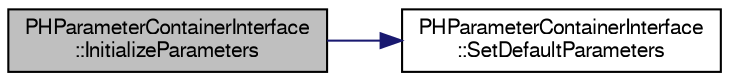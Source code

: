 digraph "PHParameterContainerInterface::InitializeParameters"
{
  bgcolor="transparent";
  edge [fontname="FreeSans",fontsize="10",labelfontname="FreeSans",labelfontsize="10"];
  node [fontname="FreeSans",fontsize="10",shape=record];
  rankdir="LR";
  Node1 [label="PHParameterContainerInterface\l::InitializeParameters",height=0.2,width=0.4,color="black", fillcolor="grey75", style="filled" fontcolor="black"];
  Node1 -> Node2 [color="midnightblue",fontsize="10",style="solid",fontname="FreeSans"];
  Node2 [label="PHParameterContainerInterface\l::SetDefaultParameters",height=0.2,width=0.4,color="black",URL="$da/d11/classPHParameterContainerInterface.html#ac08e90ba060213990d919450bcce48f8"];
}
